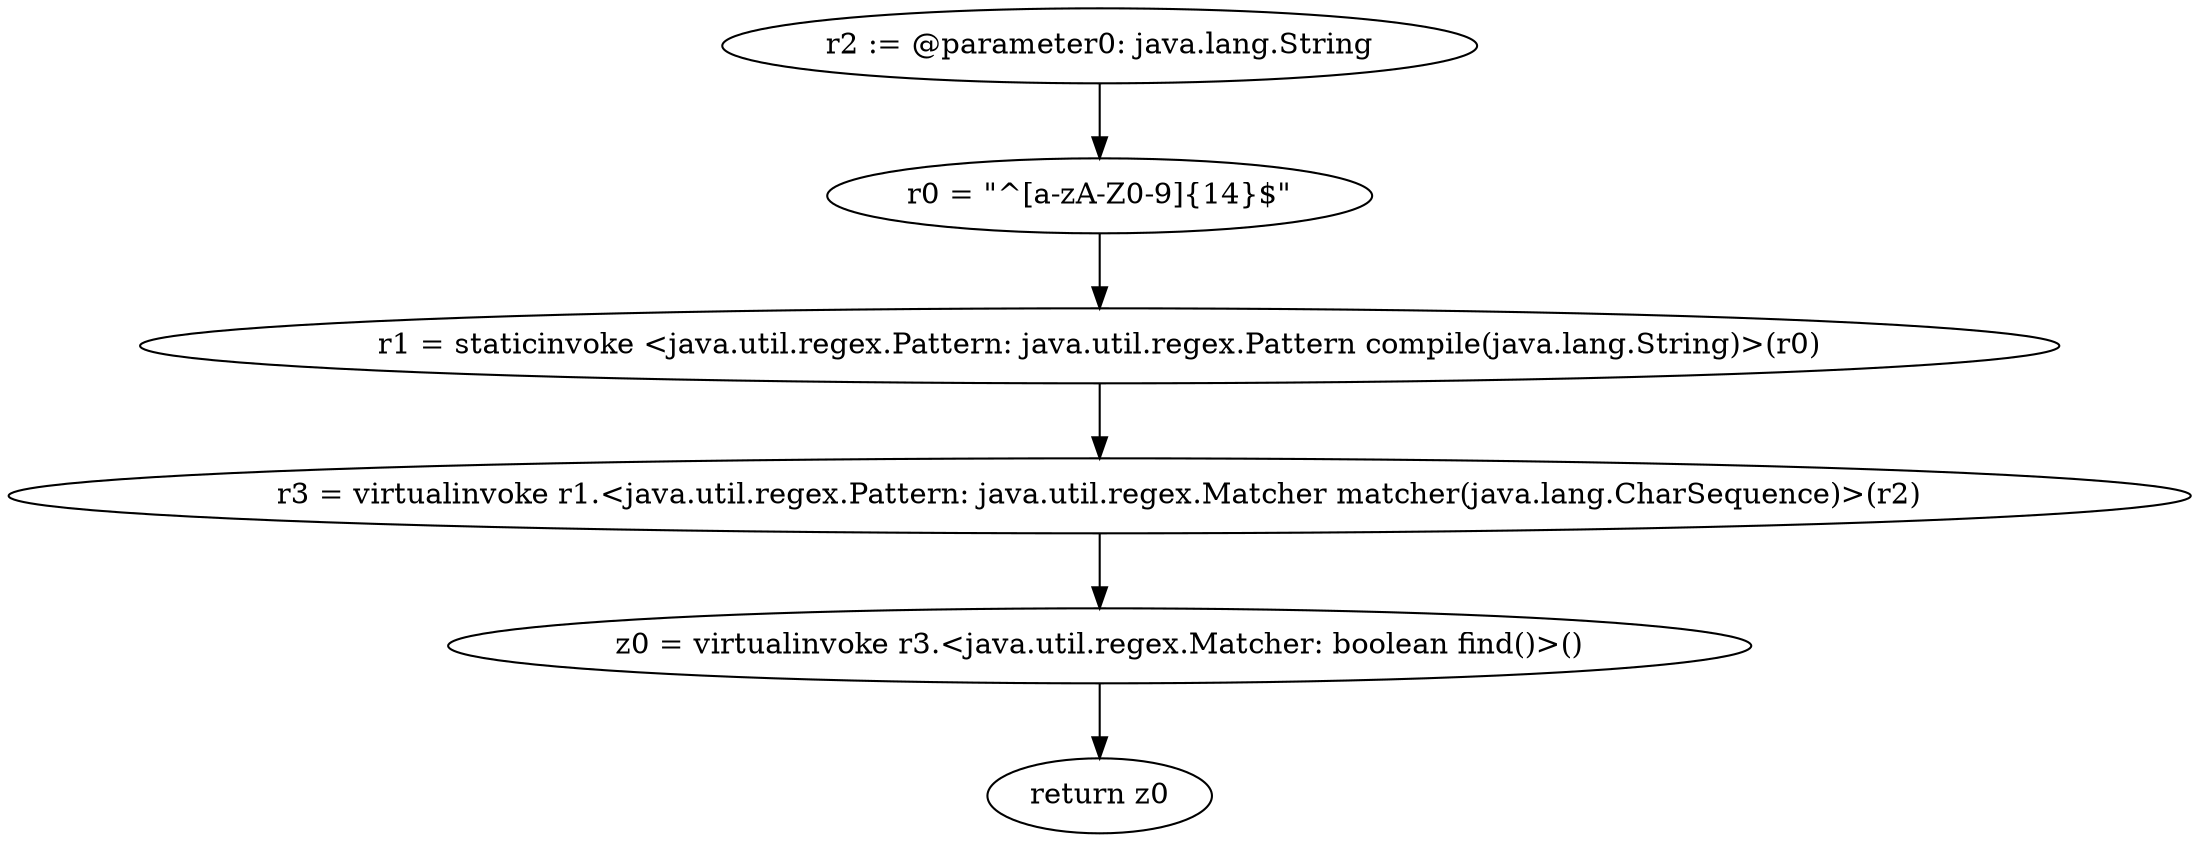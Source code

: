 digraph "unitGraph" {
    "r2 := @parameter0: java.lang.String"
    "r0 = \"^[a-zA-Z0-9]{14}$\""
    "r1 = staticinvoke <java.util.regex.Pattern: java.util.regex.Pattern compile(java.lang.String)>(r0)"
    "r3 = virtualinvoke r1.<java.util.regex.Pattern: java.util.regex.Matcher matcher(java.lang.CharSequence)>(r2)"
    "z0 = virtualinvoke r3.<java.util.regex.Matcher: boolean find()>()"
    "return z0"
    "r2 := @parameter0: java.lang.String"->"r0 = \"^[a-zA-Z0-9]{14}$\"";
    "r0 = \"^[a-zA-Z0-9]{14}$\""->"r1 = staticinvoke <java.util.regex.Pattern: java.util.regex.Pattern compile(java.lang.String)>(r0)";
    "r1 = staticinvoke <java.util.regex.Pattern: java.util.regex.Pattern compile(java.lang.String)>(r0)"->"r3 = virtualinvoke r1.<java.util.regex.Pattern: java.util.regex.Matcher matcher(java.lang.CharSequence)>(r2)";
    "r3 = virtualinvoke r1.<java.util.regex.Pattern: java.util.regex.Matcher matcher(java.lang.CharSequence)>(r2)"->"z0 = virtualinvoke r3.<java.util.regex.Matcher: boolean find()>()";
    "z0 = virtualinvoke r3.<java.util.regex.Matcher: boolean find()>()"->"return z0";
}
